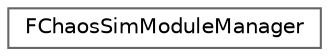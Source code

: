 digraph "Graphical Class Hierarchy"
{
 // INTERACTIVE_SVG=YES
 // LATEX_PDF_SIZE
  bgcolor="transparent";
  edge [fontname=Helvetica,fontsize=10,labelfontname=Helvetica,labelfontsize=10];
  node [fontname=Helvetica,fontsize=10,shape=box,height=0.2,width=0.4];
  rankdir="LR";
  Node0 [id="Node000000",label="FChaosSimModuleManager",height=0.2,width=0.4,color="grey40", fillcolor="white", style="filled",URL="$d4/d11/classFChaosSimModuleManager.html",tooltip=" "];
}
